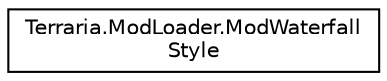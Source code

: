 digraph "Graphical Class Hierarchy"
{
 // LATEX_PDF_SIZE
  edge [fontname="Helvetica",fontsize="10",labelfontname="Helvetica",labelfontsize="10"];
  node [fontname="Helvetica",fontsize="10",shape=record];
  rankdir="LR";
  Node0 [label="Terraria.ModLoader.ModWaterfall\lStyle",height=0.2,width=0.4,color="black", fillcolor="white", style="filled",URL="$class_terraria_1_1_mod_loader_1_1_mod_waterfall_style.html",tooltip="Represents a style of waterfalls that gets drawn. This is mostly used to determine the color of the w..."];
}
